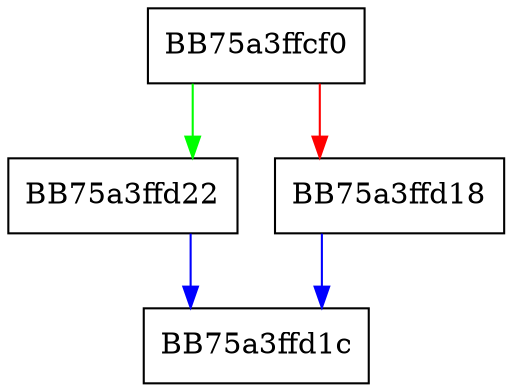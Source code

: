 digraph pop_front {
  node [shape="box"];
  graph [splines=ortho];
  BB75a3ffcf0 -> BB75a3ffd22 [color="green"];
  BB75a3ffcf0 -> BB75a3ffd18 [color="red"];
  BB75a3ffd18 -> BB75a3ffd1c [color="blue"];
  BB75a3ffd22 -> BB75a3ffd1c [color="blue"];
}